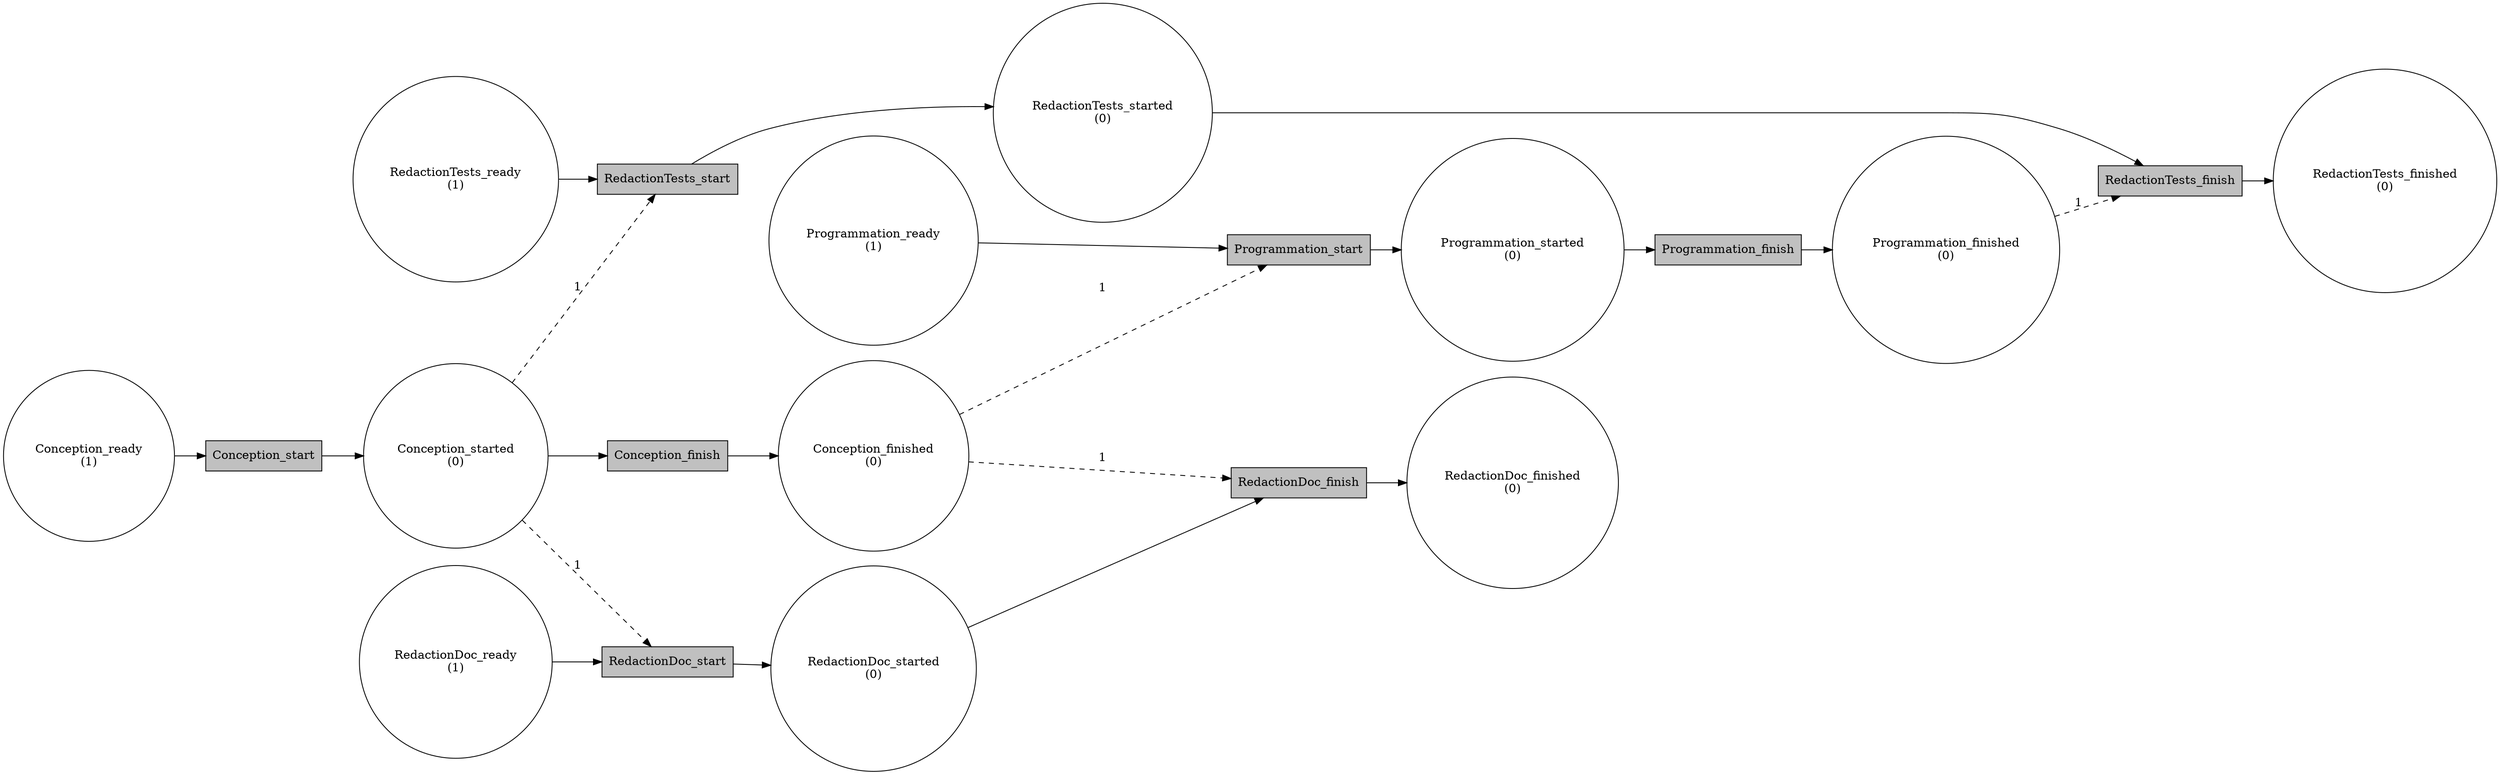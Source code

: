 digraph model {
   rankdir=LR;

   // Places
       Programmation_ready [label="Programmation_ready\n(1)", shape=circle];
       Programmation_started [label="Programmation_started\n(0)", shape=circle];
       Programmation_finished [label="Programmation_finished\n(0)", shape=circle];
       RedactionTests_ready [label="RedactionTests_ready\n(1)", shape=circle];
       RedactionTests_started [label="RedactionTests_started\n(0)", shape=circle];
       RedactionTests_finished [label="RedactionTests_finished\n(0)", shape=circle];
       RedactionDoc_ready [label="RedactionDoc_ready\n(1)", shape=circle];
       RedactionDoc_started [label="RedactionDoc_started\n(0)", shape=circle];
       RedactionDoc_finished [label="RedactionDoc_finished\n(0)", shape=circle];
       Conception_ready [label="Conception_ready\n(1)", shape=circle];
       Conception_started [label="Conception_started\n(0)", shape=circle];
       Conception_finished [label="Conception_finished\n(0)", shape=circle];

	// Transitions
	    Programmation_start [
	        label="Programmation_start",
	        shape=box, style=filled, fillcolor=gray
	    ];
	    Programmation_finish [
	        label="Programmation_finish",
	        shape=box, style=filled, fillcolor=gray
	    ];
	    RedactionTests_start [
	        label="RedactionTests_start",
	        shape=box, style=filled, fillcolor=gray
	    ];
	    RedactionTests_finish [
	        label="RedactionTests_finish",
	        shape=box, style=filled, fillcolor=gray
	    ];
	    RedactionDoc_start [
	        label="RedactionDoc_start",
	        shape=box, style=filled, fillcolor=gray
	    ];
	    RedactionDoc_finish [
	        label="RedactionDoc_finish",
	        shape=box, style=filled, fillcolor=gray
	    ];
	    Conception_start [
	        label="Conception_start",
	        shape=box, style=filled, fillcolor=gray
	    ];
	    Conception_finish [
	        label="Conception_finish",
	        shape=box, style=filled, fillcolor=gray
	    ];


   // Arcs
           Programmation_ready -> Programmation_start;
           Programmation_start -> Programmation_started;
           Programmation_started -> Programmation_finish;
           Programmation_finish -> Programmation_finished;
           RedactionTests_ready -> RedactionTests_start;
           RedactionTests_start -> RedactionTests_started;
           RedactionTests_started -> RedactionTests_finish;
           RedactionTests_finish -> RedactionTests_finished;
           RedactionDoc_ready -> RedactionDoc_start;
           RedactionDoc_start -> RedactionDoc_started;
           RedactionDoc_started -> RedactionDoc_finish;
           RedactionDoc_finish -> RedactionDoc_finished;
           Conception_ready -> Conception_start;
           Conception_start -> Conception_started;
           Conception_started -> Conception_finish;
           Conception_finish -> Conception_finished;
           Conception_started -> RedactionDoc_start [label="1", style=dashed];
           Conception_started -> RedactionTests_start [label="1", style=dashed];
           Conception_finished -> RedactionDoc_finish [label="1", style=dashed];
           Programmation_finished -> RedactionTests_finish [label="1", style=dashed];
           Conception_finished -> Programmation_start [label="1", style=dashed];
}

